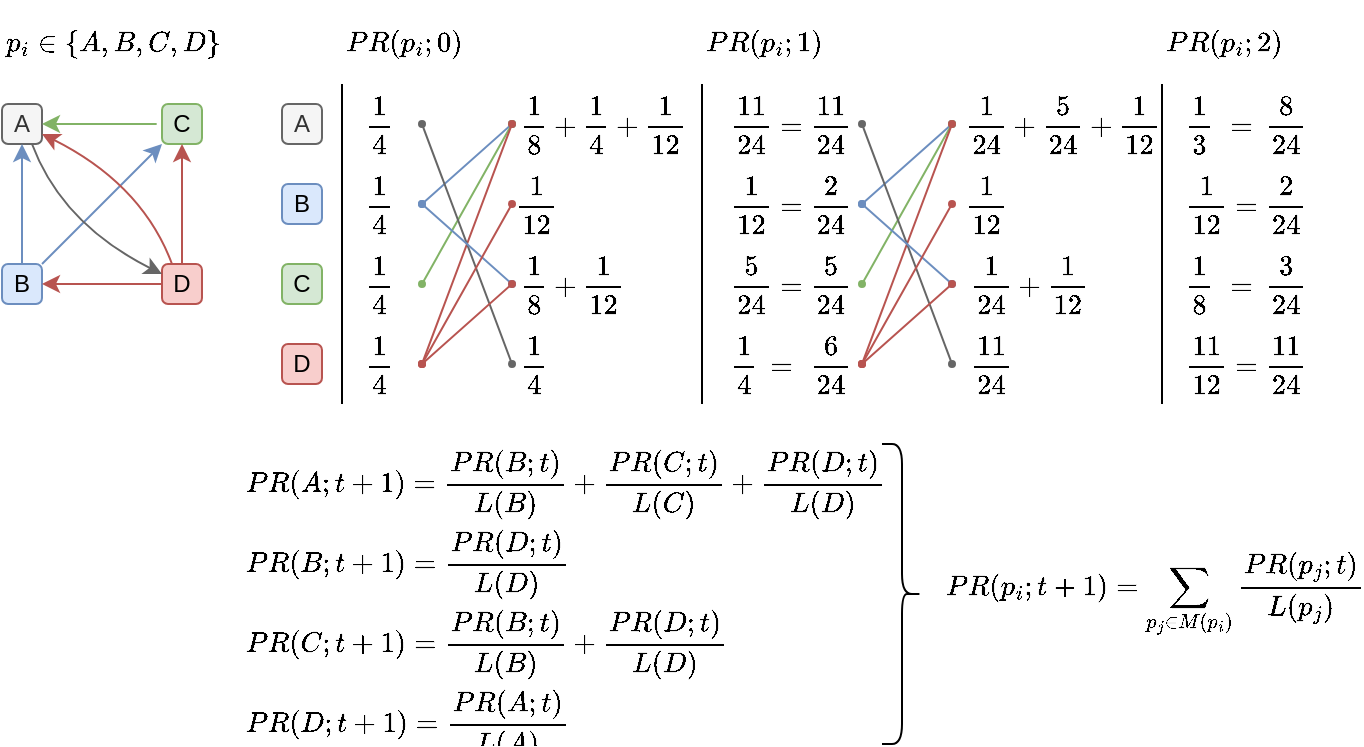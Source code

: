 <mxfile version="24.0.4" type="device">
  <diagram id="j-yZpObn4fOaiODlwWvo" name="Page-1">
    <mxGraphModel dx="696" dy="341" grid="1" gridSize="10" guides="1" tooltips="1" connect="1" arrows="1" fold="1" page="1" pageScale="1" pageWidth="850" pageHeight="1100" math="1" shadow="0">
      <root>
        <mxCell id="0" />
        <mxCell id="1" parent="0" />
        <mxCell id="wBCeIvIEF6fEkGMiKy1f-1" value="A" style="rounded=1;whiteSpace=wrap;html=1;fillColor=#f5f5f5;fontColor=#333333;strokeColor=#666666;" parent="1" vertex="1">
          <mxGeometry x="120" y="200" width="20" height="20" as="geometry" />
        </mxCell>
        <mxCell id="wBCeIvIEF6fEkGMiKy1f-2" value="B" style="rounded=1;whiteSpace=wrap;html=1;fillColor=#dae8fc;strokeColor=#6c8ebf;" parent="1" vertex="1">
          <mxGeometry x="120" y="280" width="20" height="20" as="geometry" />
        </mxCell>
        <mxCell id="wBCeIvIEF6fEkGMiKy1f-3" value="C" style="rounded=1;whiteSpace=wrap;html=1;fillColor=#d5e8d4;strokeColor=#82b366;" parent="1" vertex="1">
          <mxGeometry x="200" y="200" width="20" height="20" as="geometry" />
        </mxCell>
        <mxCell id="wBCeIvIEF6fEkGMiKy1f-4" value="D" style="rounded=1;whiteSpace=wrap;html=1;fillColor=#f8cecc;strokeColor=#b85450;" parent="1" vertex="1">
          <mxGeometry x="200" y="280" width="20" height="20" as="geometry" />
        </mxCell>
        <mxCell id="wBCeIvIEF6fEkGMiKy1f-5" value="" style="endArrow=classic;html=1;rounded=0;exitX=1;exitY=0;exitDx=0;exitDy=0;entryX=0;entryY=1;entryDx=0;entryDy=0;strokeColor=#6C8EBF;" parent="1" source="wBCeIvIEF6fEkGMiKy1f-2" target="wBCeIvIEF6fEkGMiKy1f-3" edge="1">
          <mxGeometry width="50" height="50" relative="1" as="geometry">
            <mxPoint x="170" y="310" as="sourcePoint" />
            <mxPoint x="190" y="250" as="targetPoint" />
          </mxGeometry>
        </mxCell>
        <mxCell id="wBCeIvIEF6fEkGMiKy1f-6" value="" style="endArrow=classic;html=1;rounded=0;exitX=0.5;exitY=0;exitDx=0;exitDy=0;entryX=0.5;entryY=1;entryDx=0;entryDy=0;strokeColor=#6C8EBF;" parent="1" source="wBCeIvIEF6fEkGMiKy1f-2" target="wBCeIvIEF6fEkGMiKy1f-1" edge="1">
          <mxGeometry width="50" height="50" relative="1" as="geometry">
            <mxPoint x="140" y="290" as="sourcePoint" />
            <mxPoint x="210" y="230" as="targetPoint" />
          </mxGeometry>
        </mxCell>
        <mxCell id="wBCeIvIEF6fEkGMiKy1f-7" value="" style="endArrow=classic;html=1;rounded=0;exitX=-0.133;exitY=0.5;exitDx=0;exitDy=0;entryX=1;entryY=0.5;entryDx=0;entryDy=0;exitPerimeter=0;strokeColor=#82B366;" parent="1" source="wBCeIvIEF6fEkGMiKy1f-3" target="wBCeIvIEF6fEkGMiKy1f-1" edge="1">
          <mxGeometry width="50" height="50" relative="1" as="geometry">
            <mxPoint x="140" y="290" as="sourcePoint" />
            <mxPoint x="210" y="230" as="targetPoint" />
          </mxGeometry>
        </mxCell>
        <mxCell id="wBCeIvIEF6fEkGMiKy1f-9" value="" style="endArrow=classic;html=1;rounded=0;exitX=0.5;exitY=0;exitDx=0;exitDy=0;strokeColor=#B85450;" parent="1" source="wBCeIvIEF6fEkGMiKy1f-4" edge="1">
          <mxGeometry width="50" height="50" relative="1" as="geometry">
            <mxPoint x="140" y="290" as="sourcePoint" />
            <mxPoint x="210" y="220" as="targetPoint" />
          </mxGeometry>
        </mxCell>
        <mxCell id="wBCeIvIEF6fEkGMiKy1f-11" value="" style="endArrow=classic;html=1;rounded=0;entryX=1;entryY=0.5;entryDx=0;entryDy=0;exitX=0;exitY=0.5;exitDx=0;exitDy=0;strokeColor=#B85450;" parent="1" source="wBCeIvIEF6fEkGMiKy1f-4" target="wBCeIvIEF6fEkGMiKy1f-2" edge="1">
          <mxGeometry width="50" height="50" relative="1" as="geometry">
            <mxPoint x="210" y="290" as="sourcePoint" />
            <mxPoint x="150" y="230" as="targetPoint" />
          </mxGeometry>
        </mxCell>
        <mxCell id="wBCeIvIEF6fEkGMiKy1f-44" value="\[\frac{1}{4}\]" style="text;html=1;strokeColor=none;fillColor=none;align=left;verticalAlign=middle;whiteSpace=wrap;rounded=0;" parent="1" vertex="1">
          <mxGeometry x="300" y="200" width="30" height="20" as="geometry" />
        </mxCell>
        <mxCell id="wBCeIvIEF6fEkGMiKy1f-46" value="" style="endArrow=none;html=1;rounded=0;" parent="1" edge="1">
          <mxGeometry width="50" height="50" relative="1" as="geometry">
            <mxPoint x="290" y="190" as="sourcePoint" />
            <mxPoint x="290" y="350" as="targetPoint" />
          </mxGeometry>
        </mxCell>
        <mxCell id="wBCeIvIEF6fEkGMiKy1f-50" value="A" style="rounded=1;whiteSpace=wrap;html=1;fillColor=#f5f5f5;fontColor=#333333;strokeColor=#666666;" parent="1" vertex="1">
          <mxGeometry x="260" y="200" width="20" height="20" as="geometry" />
        </mxCell>
        <mxCell id="wBCeIvIEF6fEkGMiKy1f-51" value="B" style="rounded=1;whiteSpace=wrap;html=1;fillColor=#dae8fc;strokeColor=#6c8ebf;" parent="1" vertex="1">
          <mxGeometry x="260" y="240" width="20" height="20" as="geometry" />
        </mxCell>
        <mxCell id="wBCeIvIEF6fEkGMiKy1f-52" value="C" style="rounded=1;whiteSpace=wrap;html=1;fillColor=#d5e8d4;strokeColor=#82b366;" parent="1" vertex="1">
          <mxGeometry x="260" y="280" width="20" height="20" as="geometry" />
        </mxCell>
        <mxCell id="wBCeIvIEF6fEkGMiKy1f-53" value="D" style="rounded=1;whiteSpace=wrap;html=1;fillColor=#f8cecc;strokeColor=#b85450;" parent="1" vertex="1">
          <mxGeometry x="260" y="320" width="20" height="20" as="geometry" />
        </mxCell>
        <mxCell id="wBCeIvIEF6fEkGMiKy1f-56" value="" style="endArrow=oval;html=1;rounded=0;strokeColor=#6C8EBF;entryX=0;entryY=0.5;entryDx=0;entryDy=0;exitX=1;exitY=0.5;exitDx=0;exitDy=0;endFill=1;startArrow=oval;startFill=1;endSize=3;startSize=3;" parent="1" source="wBCeIvIEF6fEkGMiKy1f-82" target="wBCeIvIEF6fEkGMiKy1f-57" edge="1">
          <mxGeometry width="50" height="50" relative="1" as="geometry">
            <mxPoint x="360" y="290" as="sourcePoint" />
            <mxPoint x="360" y="210" as="targetPoint" />
            <Array as="points" />
          </mxGeometry>
        </mxCell>
        <mxCell id="wBCeIvIEF6fEkGMiKy1f-57" value="\[\,\frac{1}{8} + \frac{1}{4} + \frac{1}{12}\]" style="text;html=1;strokeColor=none;fillColor=none;align=left;verticalAlign=middle;whiteSpace=wrap;rounded=0;" parent="1" vertex="1">
          <mxGeometry x="375" y="200" width="135" height="20" as="geometry" />
        </mxCell>
        <mxCell id="wBCeIvIEF6fEkGMiKy1f-58" value="\[\,\frac{1}{8} + \frac{1}{12}\]" style="text;html=1;strokeColor=none;fillColor=none;align=left;verticalAlign=middle;whiteSpace=wrap;rounded=0;" parent="1" vertex="1">
          <mxGeometry x="375" y="280" width="95" height="20" as="geometry" />
        </mxCell>
        <mxCell id="wBCeIvIEF6fEkGMiKy1f-64" value="" style="endArrow=oval;html=1;rounded=0;strokeColor=#82B366;exitX=1;exitY=0.5;exitDx=0;exitDy=0;entryX=0;entryY=0.5;entryDx=0;entryDy=0;endFill=1;startArrow=oval;startFill=1;endSize=3;startSize=3;" parent="1" target="wBCeIvIEF6fEkGMiKy1f-57" edge="1">
          <mxGeometry width="50" height="50" relative="1" as="geometry">
            <mxPoint x="330" y="290" as="sourcePoint" />
            <mxPoint x="390" y="250" as="targetPoint" />
            <Array as="points" />
          </mxGeometry>
        </mxCell>
        <mxCell id="wBCeIvIEF6fEkGMiKy1f-66" value="" style="endArrow=oval;html=1;rounded=1;strokeColor=#B85450;exitX=1;exitY=0.5;exitDx=0;exitDy=0;entryX=0;entryY=0.5;entryDx=0;entryDy=0;startArrow=oval;startFill=1;endFill=1;endSize=3;startSize=3;" parent="1" target="wBCeIvIEF6fEkGMiKy1f-57" edge="1">
          <mxGeometry width="50" height="50" relative="1" as="geometry">
            <mxPoint x="330" y="330" as="sourcePoint" />
            <mxPoint x="370" y="230" as="targetPoint" />
          </mxGeometry>
        </mxCell>
        <mxCell id="wBCeIvIEF6fEkGMiKy1f-68" value="\[\frac{1}{12}\]" style="text;html=1;strokeColor=none;fillColor=none;align=left;verticalAlign=middle;whiteSpace=wrap;rounded=0;" parent="1" vertex="1">
          <mxGeometry x="375" y="240" width="80" height="20" as="geometry" />
        </mxCell>
        <mxCell id="wBCeIvIEF6fEkGMiKy1f-71" value="" style="endArrow=none;html=1;rounded=0;" parent="1" edge="1">
          <mxGeometry width="50" height="50" relative="1" as="geometry">
            <mxPoint x="470" y="190" as="sourcePoint" />
            <mxPoint x="470" y="350" as="targetPoint" />
          </mxGeometry>
        </mxCell>
        <mxCell id="wBCeIvIEF6fEkGMiKy1f-73" value="\[PR(p_i; 0)\]" style="text;html=1;strokeColor=none;fillColor=none;align=left;verticalAlign=middle;whiteSpace=wrap;rounded=0;" parent="1" vertex="1">
          <mxGeometry x="290" y="160" width="50" height="20" as="geometry" />
        </mxCell>
        <mxCell id="wBCeIvIEF6fEkGMiKy1f-75" value="\[PR(A; t+1)= \frac{PR(B; t)}{L(B)} + \frac{PR(C; t)}{L(C)} + \frac{PR(D; t)}{L(D)}\]" style="text;html=1;strokeColor=none;fillColor=none;align=left;verticalAlign=middle;whiteSpace=wrap;rounded=0;" parent="1" vertex="1">
          <mxGeometry x="240" y="380" width="250" height="20" as="geometry" />
        </mxCell>
        <mxCell id="wBCeIvIEF6fEkGMiKy1f-76" value="\[PR(B;t+1)= \frac{PR(D;t)}{L(D)} \]" style="text;html=1;strokeColor=none;fillColor=none;align=left;verticalAlign=middle;whiteSpace=wrap;rounded=0;" parent="1" vertex="1">
          <mxGeometry x="240" y="420" width="120" height="20" as="geometry" />
        </mxCell>
        <mxCell id="wBCeIvIEF6fEkGMiKy1f-79" value="\[PR(C;t+1)= \frac{PR(B;t)}{L(B)} + \frac{PR(D;t)}{L(D)}\]" style="text;html=1;strokeColor=none;fillColor=none;align=left;verticalAlign=middle;whiteSpace=wrap;rounded=0;" parent="1" vertex="1">
          <mxGeometry x="240" y="460" width="120" height="20" as="geometry" />
        </mxCell>
        <mxCell id="wBCeIvIEF6fEkGMiKy1f-80" value="\[PR(D; t+1)= \frac{PR(A;t)}{L(A)} \]" style="text;html=1;strokeColor=none;fillColor=none;align=left;verticalAlign=middle;whiteSpace=wrap;rounded=0;" parent="1" vertex="1">
          <mxGeometry x="240" y="500" width="190" height="20" as="geometry" />
        </mxCell>
        <mxCell id="wBCeIvIEF6fEkGMiKy1f-82" value="\[\frac{1}{4}\]" style="text;html=1;strokeColor=none;fillColor=none;align=left;verticalAlign=middle;whiteSpace=wrap;rounded=0;" parent="1" vertex="1">
          <mxGeometry x="300" y="240" width="30" height="20" as="geometry" />
        </mxCell>
        <mxCell id="wBCeIvIEF6fEkGMiKy1f-83" value="\[\frac{1}{4}\]" style="text;html=1;strokeColor=none;fillColor=none;align=left;verticalAlign=middle;whiteSpace=wrap;rounded=0;" parent="1" vertex="1">
          <mxGeometry x="300" y="280" width="30" height="20" as="geometry" />
        </mxCell>
        <mxCell id="wBCeIvIEF6fEkGMiKy1f-84" value="\[\frac{1}{4}\]" style="text;html=1;strokeColor=none;fillColor=none;align=left;verticalAlign=middle;whiteSpace=wrap;rounded=0;" parent="1" vertex="1">
          <mxGeometry x="300" y="320" width="30" height="20" as="geometry" />
        </mxCell>
        <mxCell id="wBCeIvIEF6fEkGMiKy1f-85" value="\[\,\frac{5}{24} =\frac{5}{24}\]" style="text;html=1;strokeColor=none;fillColor=none;align=left;verticalAlign=middle;whiteSpace=wrap;rounded=0;" parent="1" vertex="1">
          <mxGeometry x="480" y="280" width="60" height="20" as="geometry" />
        </mxCell>
        <mxCell id="wBCeIvIEF6fEkGMiKy1f-86" value="\[\,\frac{1}{12}=\frac{2}{24}\]" style="text;html=1;strokeColor=none;fillColor=none;align=left;verticalAlign=middle;whiteSpace=wrap;rounded=0;" parent="1" vertex="1">
          <mxGeometry x="480" y="240" width="60" height="20" as="geometry" />
        </mxCell>
        <mxCell id="wBCeIvIEF6fEkGMiKy1f-87" value="\[\,\frac{11}{24}=\frac{11}{24}\]" style="text;html=1;strokeColor=none;fillColor=none;align=left;verticalAlign=middle;whiteSpace=wrap;rounded=0;" parent="1" vertex="1">
          <mxGeometry x="480" y="200" width="90" height="20" as="geometry" />
        </mxCell>
        <mxCell id="wBCeIvIEF6fEkGMiKy1f-94" value="\[PR(p_i; 1)\]" style="text;html=1;strokeColor=none;fillColor=none;align=left;verticalAlign=middle;whiteSpace=wrap;rounded=0;" parent="1" vertex="1">
          <mxGeometry x="470" y="160" width="50" height="20" as="geometry" />
        </mxCell>
        <mxCell id="wBCeIvIEF6fEkGMiKy1f-96" value="\[\frac{1}{24} + \frac{5}{24} +&amp;nbsp;\frac{1}{12}\]" style="text;html=1;strokeColor=none;fillColor=none;align=left;verticalAlign=middle;whiteSpace=wrap;rounded=0;" parent="1" vertex="1">
          <mxGeometry x="600" y="200" width="90" height="20" as="geometry" />
        </mxCell>
        <mxCell id="wBCeIvIEF6fEkGMiKy1f-99" value="" style="curved=1;endArrow=classic;html=1;rounded=0;strokeColor=#B85450;exitX=0.25;exitY=0;exitDx=0;exitDy=0;entryX=1;entryY=0.75;entryDx=0;entryDy=0;" parent="1" source="wBCeIvIEF6fEkGMiKy1f-4" target="wBCeIvIEF6fEkGMiKy1f-1" edge="1">
          <mxGeometry width="50" height="50" relative="1" as="geometry">
            <mxPoint x="210" y="280" as="sourcePoint" />
            <mxPoint x="140" y="220" as="targetPoint" />
            <Array as="points">
              <mxPoint x="190" y="240" />
            </Array>
          </mxGeometry>
        </mxCell>
        <mxCell id="wBCeIvIEF6fEkGMiKy1f-101" value="" style="curved=1;endArrow=classic;html=1;rounded=0;strokeColor=#666666;entryX=0;entryY=0.25;entryDx=0;entryDy=0;exitX=0.75;exitY=1;exitDx=0;exitDy=0;" parent="1" source="wBCeIvIEF6fEkGMiKy1f-1" target="wBCeIvIEF6fEkGMiKy1f-4" edge="1">
          <mxGeometry width="50" height="50" relative="1" as="geometry">
            <mxPoint x="110" y="350" as="sourcePoint" />
            <mxPoint x="160" y="380" as="targetPoint" />
            <Array as="points">
              <mxPoint x="150" y="260" />
            </Array>
          </mxGeometry>
        </mxCell>
        <mxCell id="wBCeIvIEF6fEkGMiKy1f-102" value="" style="endArrow=oval;html=1;rounded=0;strokeColor=#666666;exitX=1;exitY=0.5;exitDx=0;exitDy=0;startArrow=oval;startFill=1;endFill=1;startSize=3;endSize=3;entryX=0;entryY=0.5;entryDx=0;entryDy=0;" parent="1" source="wBCeIvIEF6fEkGMiKy1f-44" target="wBCeIvIEF6fEkGMiKy1f-103" edge="1">
          <mxGeometry width="50" height="50" relative="1" as="geometry">
            <mxPoint x="340" y="300" as="sourcePoint" />
            <mxPoint x="370" y="330" as="targetPoint" />
            <Array as="points" />
          </mxGeometry>
        </mxCell>
        <mxCell id="wBCeIvIEF6fEkGMiKy1f-103" value="\[\,\frac{1}{4}\]" style="text;html=1;strokeColor=none;fillColor=none;align=left;verticalAlign=middle;whiteSpace=wrap;rounded=0;" parent="1" vertex="1">
          <mxGeometry x="375" y="320" width="95" height="20" as="geometry" />
        </mxCell>
        <mxCell id="wBCeIvIEF6fEkGMiKy1f-118" value="\[\,\frac{1}{4}\,=\,\,\frac{6}{24}\]" style="text;html=1;strokeColor=none;fillColor=none;align=left;verticalAlign=middle;whiteSpace=wrap;rounded=0;" parent="1" vertex="1">
          <mxGeometry x="480" y="320" width="30" height="20" as="geometry" />
        </mxCell>
        <mxCell id="wBCeIvIEF6fEkGMiKy1f-119" value="" style="endArrow=oval;html=1;rounded=0;strokeColor=#6C8EBF;entryX=0;entryY=0.5;entryDx=0;entryDy=0;exitX=1;exitY=0.5;exitDx=0;exitDy=0;endFill=1;startArrow=oval;startFill=1;endSize=3;startSize=3;" parent="1" source="wBCeIvIEF6fEkGMiKy1f-82" target="wBCeIvIEF6fEkGMiKy1f-58" edge="1">
          <mxGeometry width="50" height="50" relative="1" as="geometry">
            <mxPoint x="340" y="260" as="sourcePoint" />
            <mxPoint x="385" y="220" as="targetPoint" />
            <Array as="points" />
          </mxGeometry>
        </mxCell>
        <mxCell id="wBCeIvIEF6fEkGMiKy1f-120" value="" style="endArrow=oval;html=1;rounded=1;strokeColor=#B85450;exitX=1;exitY=0.5;exitDx=0;exitDy=0;entryX=0;entryY=0.5;entryDx=0;entryDy=0;startArrow=oval;startFill=1;endFill=1;endSize=3;startSize=3;" parent="1" source="wBCeIvIEF6fEkGMiKy1f-84" target="wBCeIvIEF6fEkGMiKy1f-68" edge="1">
          <mxGeometry width="50" height="50" relative="1" as="geometry">
            <mxPoint x="340" y="340" as="sourcePoint" />
            <mxPoint x="385" y="220" as="targetPoint" />
          </mxGeometry>
        </mxCell>
        <mxCell id="wBCeIvIEF6fEkGMiKy1f-121" value="" style="endArrow=oval;html=1;rounded=1;strokeColor=#B85450;exitX=1;exitY=0.5;exitDx=0;exitDy=0;entryX=0;entryY=0.5;entryDx=0;entryDy=0;startArrow=oval;startFill=1;endFill=1;endSize=3;startSize=3;" parent="1" source="wBCeIvIEF6fEkGMiKy1f-84" target="wBCeIvIEF6fEkGMiKy1f-58" edge="1">
          <mxGeometry width="50" height="50" relative="1" as="geometry">
            <mxPoint x="340" y="340" as="sourcePoint" />
            <mxPoint x="385" y="260" as="targetPoint" />
          </mxGeometry>
        </mxCell>
        <mxCell id="wBCeIvIEF6fEkGMiKy1f-129" value="" style="endArrow=oval;html=1;rounded=0;strokeColor=#6C8EBF;entryX=0;entryY=0.5;entryDx=0;entryDy=0;exitX=1;exitY=0.5;exitDx=0;exitDy=0;endFill=1;startArrow=oval;startFill=1;endSize=3;startSize=3;" parent="1" edge="1">
          <mxGeometry width="50" height="50" relative="1" as="geometry">
            <mxPoint x="550" y="250" as="sourcePoint" />
            <mxPoint x="595" y="210" as="targetPoint" />
            <Array as="points" />
          </mxGeometry>
        </mxCell>
        <mxCell id="wBCeIvIEF6fEkGMiKy1f-130" value="" style="endArrow=oval;html=1;rounded=0;strokeColor=#82B366;exitX=1;exitY=0.5;exitDx=0;exitDy=0;entryX=0;entryY=0.5;entryDx=0;entryDy=0;endFill=1;startArrow=oval;startFill=1;endSize=3;startSize=3;" parent="1" edge="1">
          <mxGeometry width="50" height="50" relative="1" as="geometry">
            <mxPoint x="550" y="290" as="sourcePoint" />
            <mxPoint x="595" y="210" as="targetPoint" />
            <Array as="points" />
          </mxGeometry>
        </mxCell>
        <mxCell id="wBCeIvIEF6fEkGMiKy1f-131" value="" style="endArrow=oval;html=1;rounded=1;strokeColor=#B85450;exitX=1;exitY=0.5;exitDx=0;exitDy=0;entryX=0;entryY=0.5;entryDx=0;entryDy=0;startArrow=oval;startFill=1;endFill=1;endSize=3;startSize=3;" parent="1" edge="1">
          <mxGeometry width="50" height="50" relative="1" as="geometry">
            <mxPoint x="550" y="330" as="sourcePoint" />
            <mxPoint x="595" y="210" as="targetPoint" />
          </mxGeometry>
        </mxCell>
        <mxCell id="wBCeIvIEF6fEkGMiKy1f-132" value="" style="endArrow=oval;html=1;rounded=0;strokeColor=#666666;exitX=1;exitY=0.5;exitDx=0;exitDy=0;startArrow=oval;startFill=1;endFill=1;startSize=3;endSize=3;entryX=0;entryY=0.5;entryDx=0;entryDy=0;" parent="1" edge="1">
          <mxGeometry width="50" height="50" relative="1" as="geometry">
            <mxPoint x="550" y="210" as="sourcePoint" />
            <mxPoint x="595" y="330" as="targetPoint" />
            <Array as="points" />
          </mxGeometry>
        </mxCell>
        <mxCell id="wBCeIvIEF6fEkGMiKy1f-133" value="" style="endArrow=oval;html=1;rounded=0;strokeColor=#6C8EBF;entryX=0;entryY=0.5;entryDx=0;entryDy=0;exitX=1;exitY=0.5;exitDx=0;exitDy=0;endFill=1;startArrow=oval;startFill=1;endSize=3;startSize=3;" parent="1" edge="1">
          <mxGeometry width="50" height="50" relative="1" as="geometry">
            <mxPoint x="550" y="250" as="sourcePoint" />
            <mxPoint x="595" y="290" as="targetPoint" />
            <Array as="points" />
          </mxGeometry>
        </mxCell>
        <mxCell id="wBCeIvIEF6fEkGMiKy1f-134" value="" style="endArrow=oval;html=1;rounded=1;strokeColor=#B85450;exitX=1;exitY=0.5;exitDx=0;exitDy=0;entryX=0;entryY=0.5;entryDx=0;entryDy=0;startArrow=oval;startFill=1;endFill=1;endSize=3;startSize=3;" parent="1" edge="1">
          <mxGeometry width="50" height="50" relative="1" as="geometry">
            <mxPoint x="550" y="330" as="sourcePoint" />
            <mxPoint x="595" y="250" as="targetPoint" />
          </mxGeometry>
        </mxCell>
        <mxCell id="wBCeIvIEF6fEkGMiKy1f-135" value="" style="endArrow=oval;html=1;rounded=1;strokeColor=#B85450;exitX=1;exitY=0.5;exitDx=0;exitDy=0;entryX=0;entryY=0.5;entryDx=0;entryDy=0;startArrow=oval;startFill=1;endFill=1;endSize=3;startSize=3;" parent="1" edge="1">
          <mxGeometry width="50" height="50" relative="1" as="geometry">
            <mxPoint x="550" y="330" as="sourcePoint" />
            <mxPoint x="595" y="290" as="targetPoint" />
          </mxGeometry>
        </mxCell>
        <mxCell id="wBCeIvIEF6fEkGMiKy1f-136" value="\[\,\frac{11}{24}\]" style="text;html=1;strokeColor=none;fillColor=none;align=left;verticalAlign=middle;whiteSpace=wrap;rounded=0;" parent="1" vertex="1">
          <mxGeometry x="600" y="320" width="60" height="20" as="geometry" />
        </mxCell>
        <mxCell id="wBCeIvIEF6fEkGMiKy1f-137" value="\[\frac{1}{12}\]" style="text;html=1;strokeColor=none;fillColor=none;align=left;verticalAlign=middle;whiteSpace=wrap;rounded=0;" parent="1" vertex="1">
          <mxGeometry x="600" y="240" width="80" height="20" as="geometry" />
        </mxCell>
        <mxCell id="wBCeIvIEF6fEkGMiKy1f-138" value="\[\,\frac{1}{24} + \frac{1}{12}\]" style="text;html=1;strokeColor=none;fillColor=none;align=left;verticalAlign=middle;whiteSpace=wrap;rounded=0;" parent="1" vertex="1">
          <mxGeometry x="600" y="280" width="95" height="20" as="geometry" />
        </mxCell>
        <mxCell id="wBCeIvIEF6fEkGMiKy1f-139" value="" style="endArrow=none;html=1;rounded=0;" parent="1" edge="1">
          <mxGeometry width="50" height="50" relative="1" as="geometry">
            <mxPoint x="700" y="190" as="sourcePoint" />
            <mxPoint x="700" y="350" as="targetPoint" />
          </mxGeometry>
        </mxCell>
        <mxCell id="wBCeIvIEF6fEkGMiKy1f-140" value="\[PR(p_i; 2)\]" style="text;html=1;strokeColor=none;fillColor=none;align=left;verticalAlign=middle;whiteSpace=wrap;rounded=0;" parent="1" vertex="1">
          <mxGeometry x="700" y="160" width="50" height="20" as="geometry" />
        </mxCell>
        <mxCell id="wBCeIvIEF6fEkGMiKy1f-141" value="\[p_i \in \{A, B, C, D\}\]" style="text;html=1;strokeColor=none;fillColor=none;align=left;verticalAlign=middle;whiteSpace=wrap;rounded=0;" parent="1" vertex="1">
          <mxGeometry x="120" y="160" width="50" height="20" as="geometry" />
        </mxCell>
        <mxCell id="wBCeIvIEF6fEkGMiKy1f-142" value="\[\frac{1}{3} \,\,=\,\frac{8}{24}\]" style="text;html=1;strokeColor=none;fillColor=none;align=left;verticalAlign=middle;whiteSpace=wrap;rounded=0;" parent="1" vertex="1">
          <mxGeometry x="710" y="200" width="90" height="20" as="geometry" />
        </mxCell>
        <mxCell id="wBCeIvIEF6fEkGMiKy1f-143" value="\[\frac{1}{12} = \frac{2}{24}\]" style="text;html=1;strokeColor=none;fillColor=none;align=left;verticalAlign=middle;whiteSpace=wrap;rounded=0;" parent="1" vertex="1">
          <mxGeometry x="710" y="240" width="80" height="20" as="geometry" />
        </mxCell>
        <mxCell id="wBCeIvIEF6fEkGMiKy1f-144" value="\[\frac{1}{8} \,\,= \,\frac{3}{24}\]" style="text;html=1;strokeColor=none;fillColor=none;align=left;verticalAlign=middle;whiteSpace=wrap;rounded=0;" parent="1" vertex="1">
          <mxGeometry x="710" y="280" width="80" height="20" as="geometry" />
        </mxCell>
        <mxCell id="wBCeIvIEF6fEkGMiKy1f-146" value="\[\frac{11}{12} = \frac{11}{24}\]" style="text;html=1;strokeColor=none;fillColor=none;align=left;verticalAlign=middle;whiteSpace=wrap;rounded=0;" parent="1" vertex="1">
          <mxGeometry x="710" y="320" width="80" height="20" as="geometry" />
        </mxCell>
        <mxCell id="wBCeIvIEF6fEkGMiKy1f-147" value="\[ PR(p_i;t+1)=&lt;br&gt;\sum_{p_j \in M(p_i)} \frac{PR(p_j; t)}{L(p_j)}\]" style="text;html=1;strokeColor=none;fillColor=none;align=left;verticalAlign=middle;whiteSpace=wrap;rounded=0;" parent="1" vertex="1">
          <mxGeometry x="590" y="435" width="210" height="20" as="geometry" />
        </mxCell>
        <mxCell id="wBCeIvIEF6fEkGMiKy1f-148" value="" style="shape=curlyBracket;whiteSpace=wrap;html=1;rounded=1;flipH=1;labelPosition=right;verticalLabelPosition=middle;align=left;verticalAlign=middle;" parent="1" vertex="1">
          <mxGeometry x="560" y="370" width="20" height="150" as="geometry" />
        </mxCell>
      </root>
    </mxGraphModel>
  </diagram>
</mxfile>
